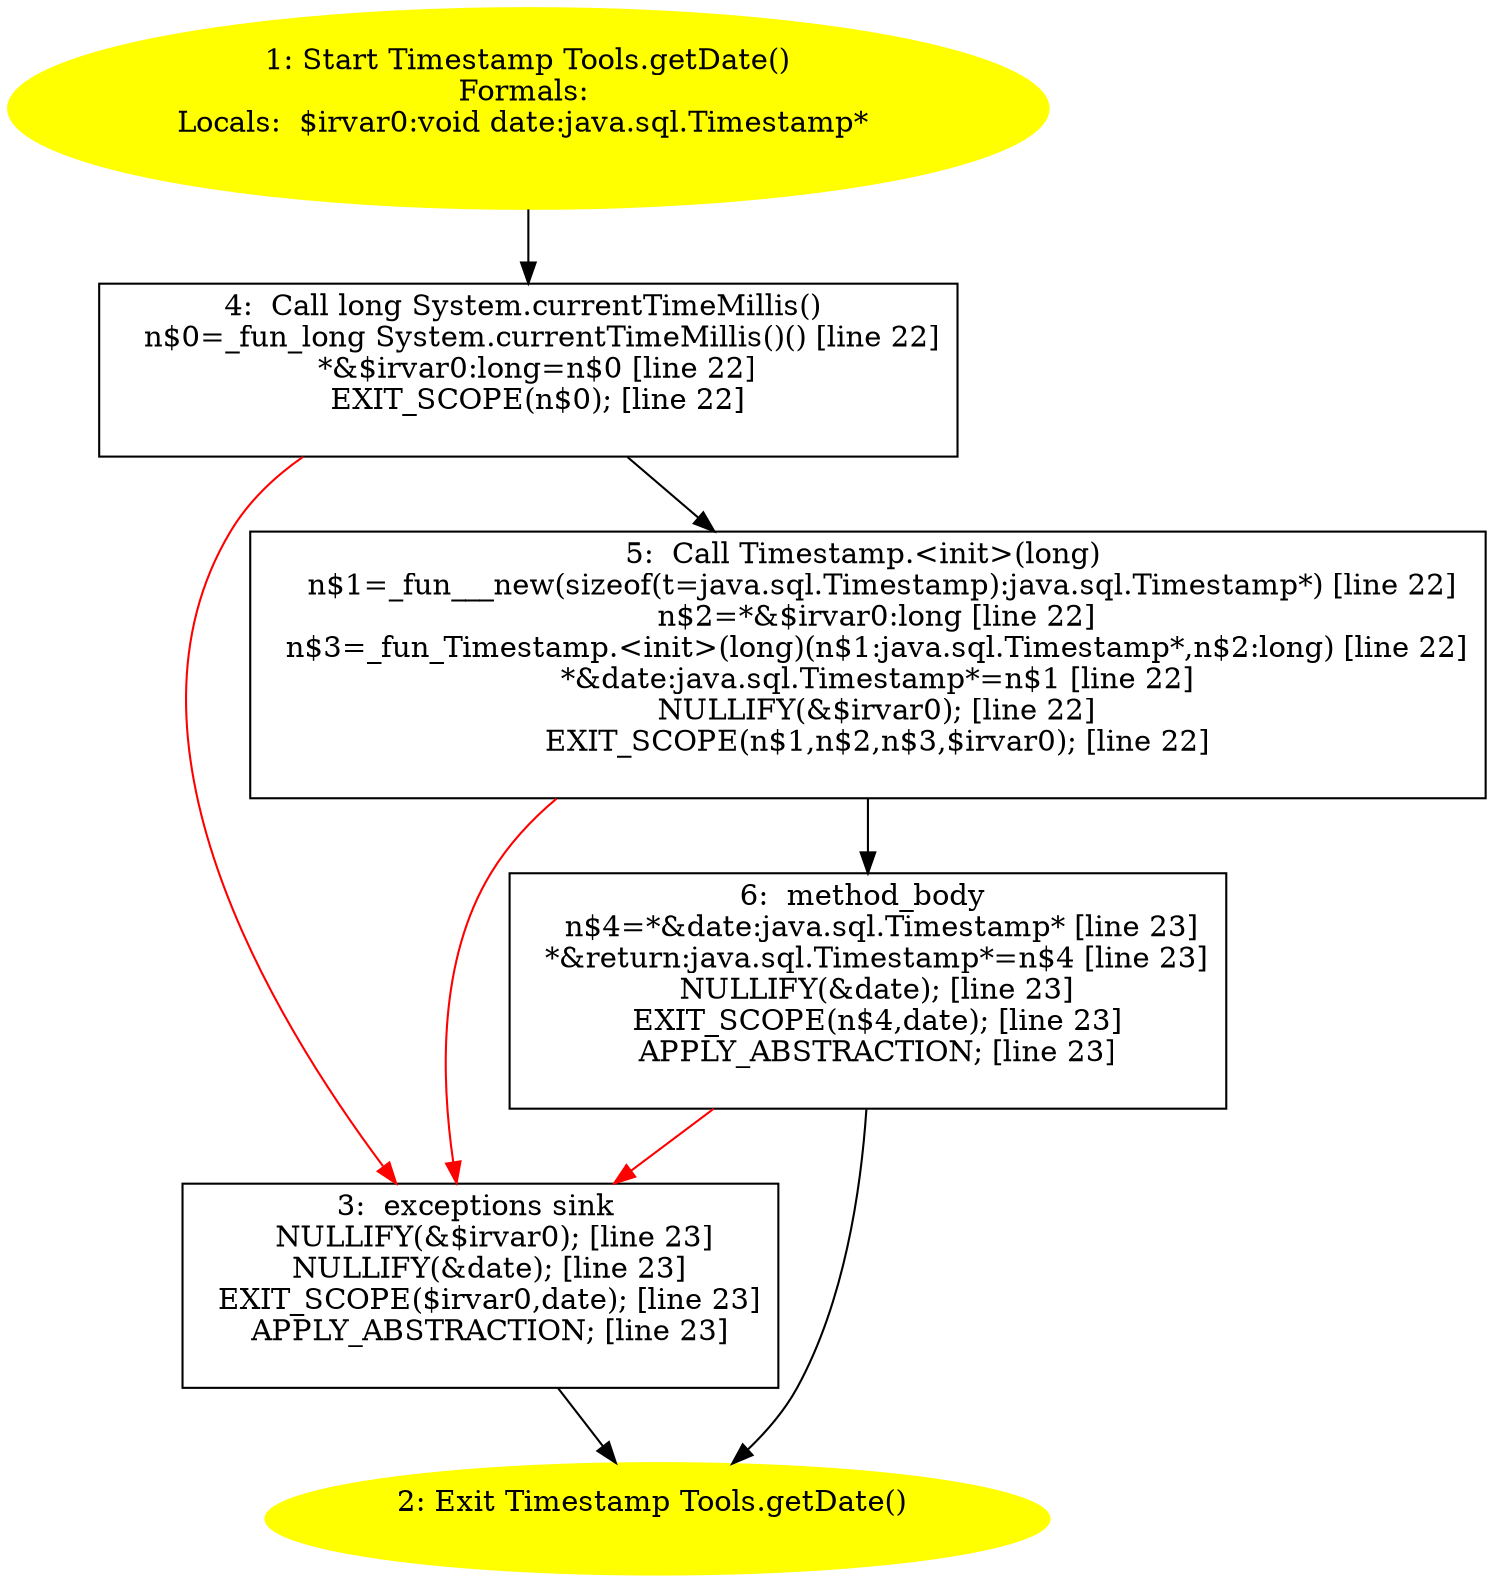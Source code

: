 /* @generated */
digraph cfg {
"com.stn.utils.Tools.getDate():java.sql.Timestamp.6a14f13e9f3565ec92e0d880f71a701c_1" [label="1: Start Timestamp Tools.getDate()\nFormals: \nLocals:  $irvar0:void date:java.sql.Timestamp* \n  " color=yellow style=filled]
	

	 "com.stn.utils.Tools.getDate():java.sql.Timestamp.6a14f13e9f3565ec92e0d880f71a701c_1" -> "com.stn.utils.Tools.getDate():java.sql.Timestamp.6a14f13e9f3565ec92e0d880f71a701c_4" ;
"com.stn.utils.Tools.getDate():java.sql.Timestamp.6a14f13e9f3565ec92e0d880f71a701c_2" [label="2: Exit Timestamp Tools.getDate() \n  " color=yellow style=filled]
	

"com.stn.utils.Tools.getDate():java.sql.Timestamp.6a14f13e9f3565ec92e0d880f71a701c_3" [label="3:  exceptions sink \n   NULLIFY(&$irvar0); [line 23]\n  NULLIFY(&date); [line 23]\n  EXIT_SCOPE($irvar0,date); [line 23]\n  APPLY_ABSTRACTION; [line 23]\n " shape="box"]
	

	 "com.stn.utils.Tools.getDate():java.sql.Timestamp.6a14f13e9f3565ec92e0d880f71a701c_3" -> "com.stn.utils.Tools.getDate():java.sql.Timestamp.6a14f13e9f3565ec92e0d880f71a701c_2" ;
"com.stn.utils.Tools.getDate():java.sql.Timestamp.6a14f13e9f3565ec92e0d880f71a701c_4" [label="4:  Call long System.currentTimeMillis() \n   n$0=_fun_long System.currentTimeMillis()() [line 22]\n  *&$irvar0:long=n$0 [line 22]\n  EXIT_SCOPE(n$0); [line 22]\n " shape="box"]
	

	 "com.stn.utils.Tools.getDate():java.sql.Timestamp.6a14f13e9f3565ec92e0d880f71a701c_4" -> "com.stn.utils.Tools.getDate():java.sql.Timestamp.6a14f13e9f3565ec92e0d880f71a701c_5" ;
	 "com.stn.utils.Tools.getDate():java.sql.Timestamp.6a14f13e9f3565ec92e0d880f71a701c_4" -> "com.stn.utils.Tools.getDate():java.sql.Timestamp.6a14f13e9f3565ec92e0d880f71a701c_3" [color="red" ];
"com.stn.utils.Tools.getDate():java.sql.Timestamp.6a14f13e9f3565ec92e0d880f71a701c_5" [label="5:  Call Timestamp.<init>(long) \n   n$1=_fun___new(sizeof(t=java.sql.Timestamp):java.sql.Timestamp*) [line 22]\n  n$2=*&$irvar0:long [line 22]\n  n$3=_fun_Timestamp.<init>(long)(n$1:java.sql.Timestamp*,n$2:long) [line 22]\n  *&date:java.sql.Timestamp*=n$1 [line 22]\n  NULLIFY(&$irvar0); [line 22]\n  EXIT_SCOPE(n$1,n$2,n$3,$irvar0); [line 22]\n " shape="box"]
	

	 "com.stn.utils.Tools.getDate():java.sql.Timestamp.6a14f13e9f3565ec92e0d880f71a701c_5" -> "com.stn.utils.Tools.getDate():java.sql.Timestamp.6a14f13e9f3565ec92e0d880f71a701c_6" ;
	 "com.stn.utils.Tools.getDate():java.sql.Timestamp.6a14f13e9f3565ec92e0d880f71a701c_5" -> "com.stn.utils.Tools.getDate():java.sql.Timestamp.6a14f13e9f3565ec92e0d880f71a701c_3" [color="red" ];
"com.stn.utils.Tools.getDate():java.sql.Timestamp.6a14f13e9f3565ec92e0d880f71a701c_6" [label="6:  method_body \n   n$4=*&date:java.sql.Timestamp* [line 23]\n  *&return:java.sql.Timestamp*=n$4 [line 23]\n  NULLIFY(&date); [line 23]\n  EXIT_SCOPE(n$4,date); [line 23]\n  APPLY_ABSTRACTION; [line 23]\n " shape="box"]
	

	 "com.stn.utils.Tools.getDate():java.sql.Timestamp.6a14f13e9f3565ec92e0d880f71a701c_6" -> "com.stn.utils.Tools.getDate():java.sql.Timestamp.6a14f13e9f3565ec92e0d880f71a701c_2" ;
	 "com.stn.utils.Tools.getDate():java.sql.Timestamp.6a14f13e9f3565ec92e0d880f71a701c_6" -> "com.stn.utils.Tools.getDate():java.sql.Timestamp.6a14f13e9f3565ec92e0d880f71a701c_3" [color="red" ];
}
